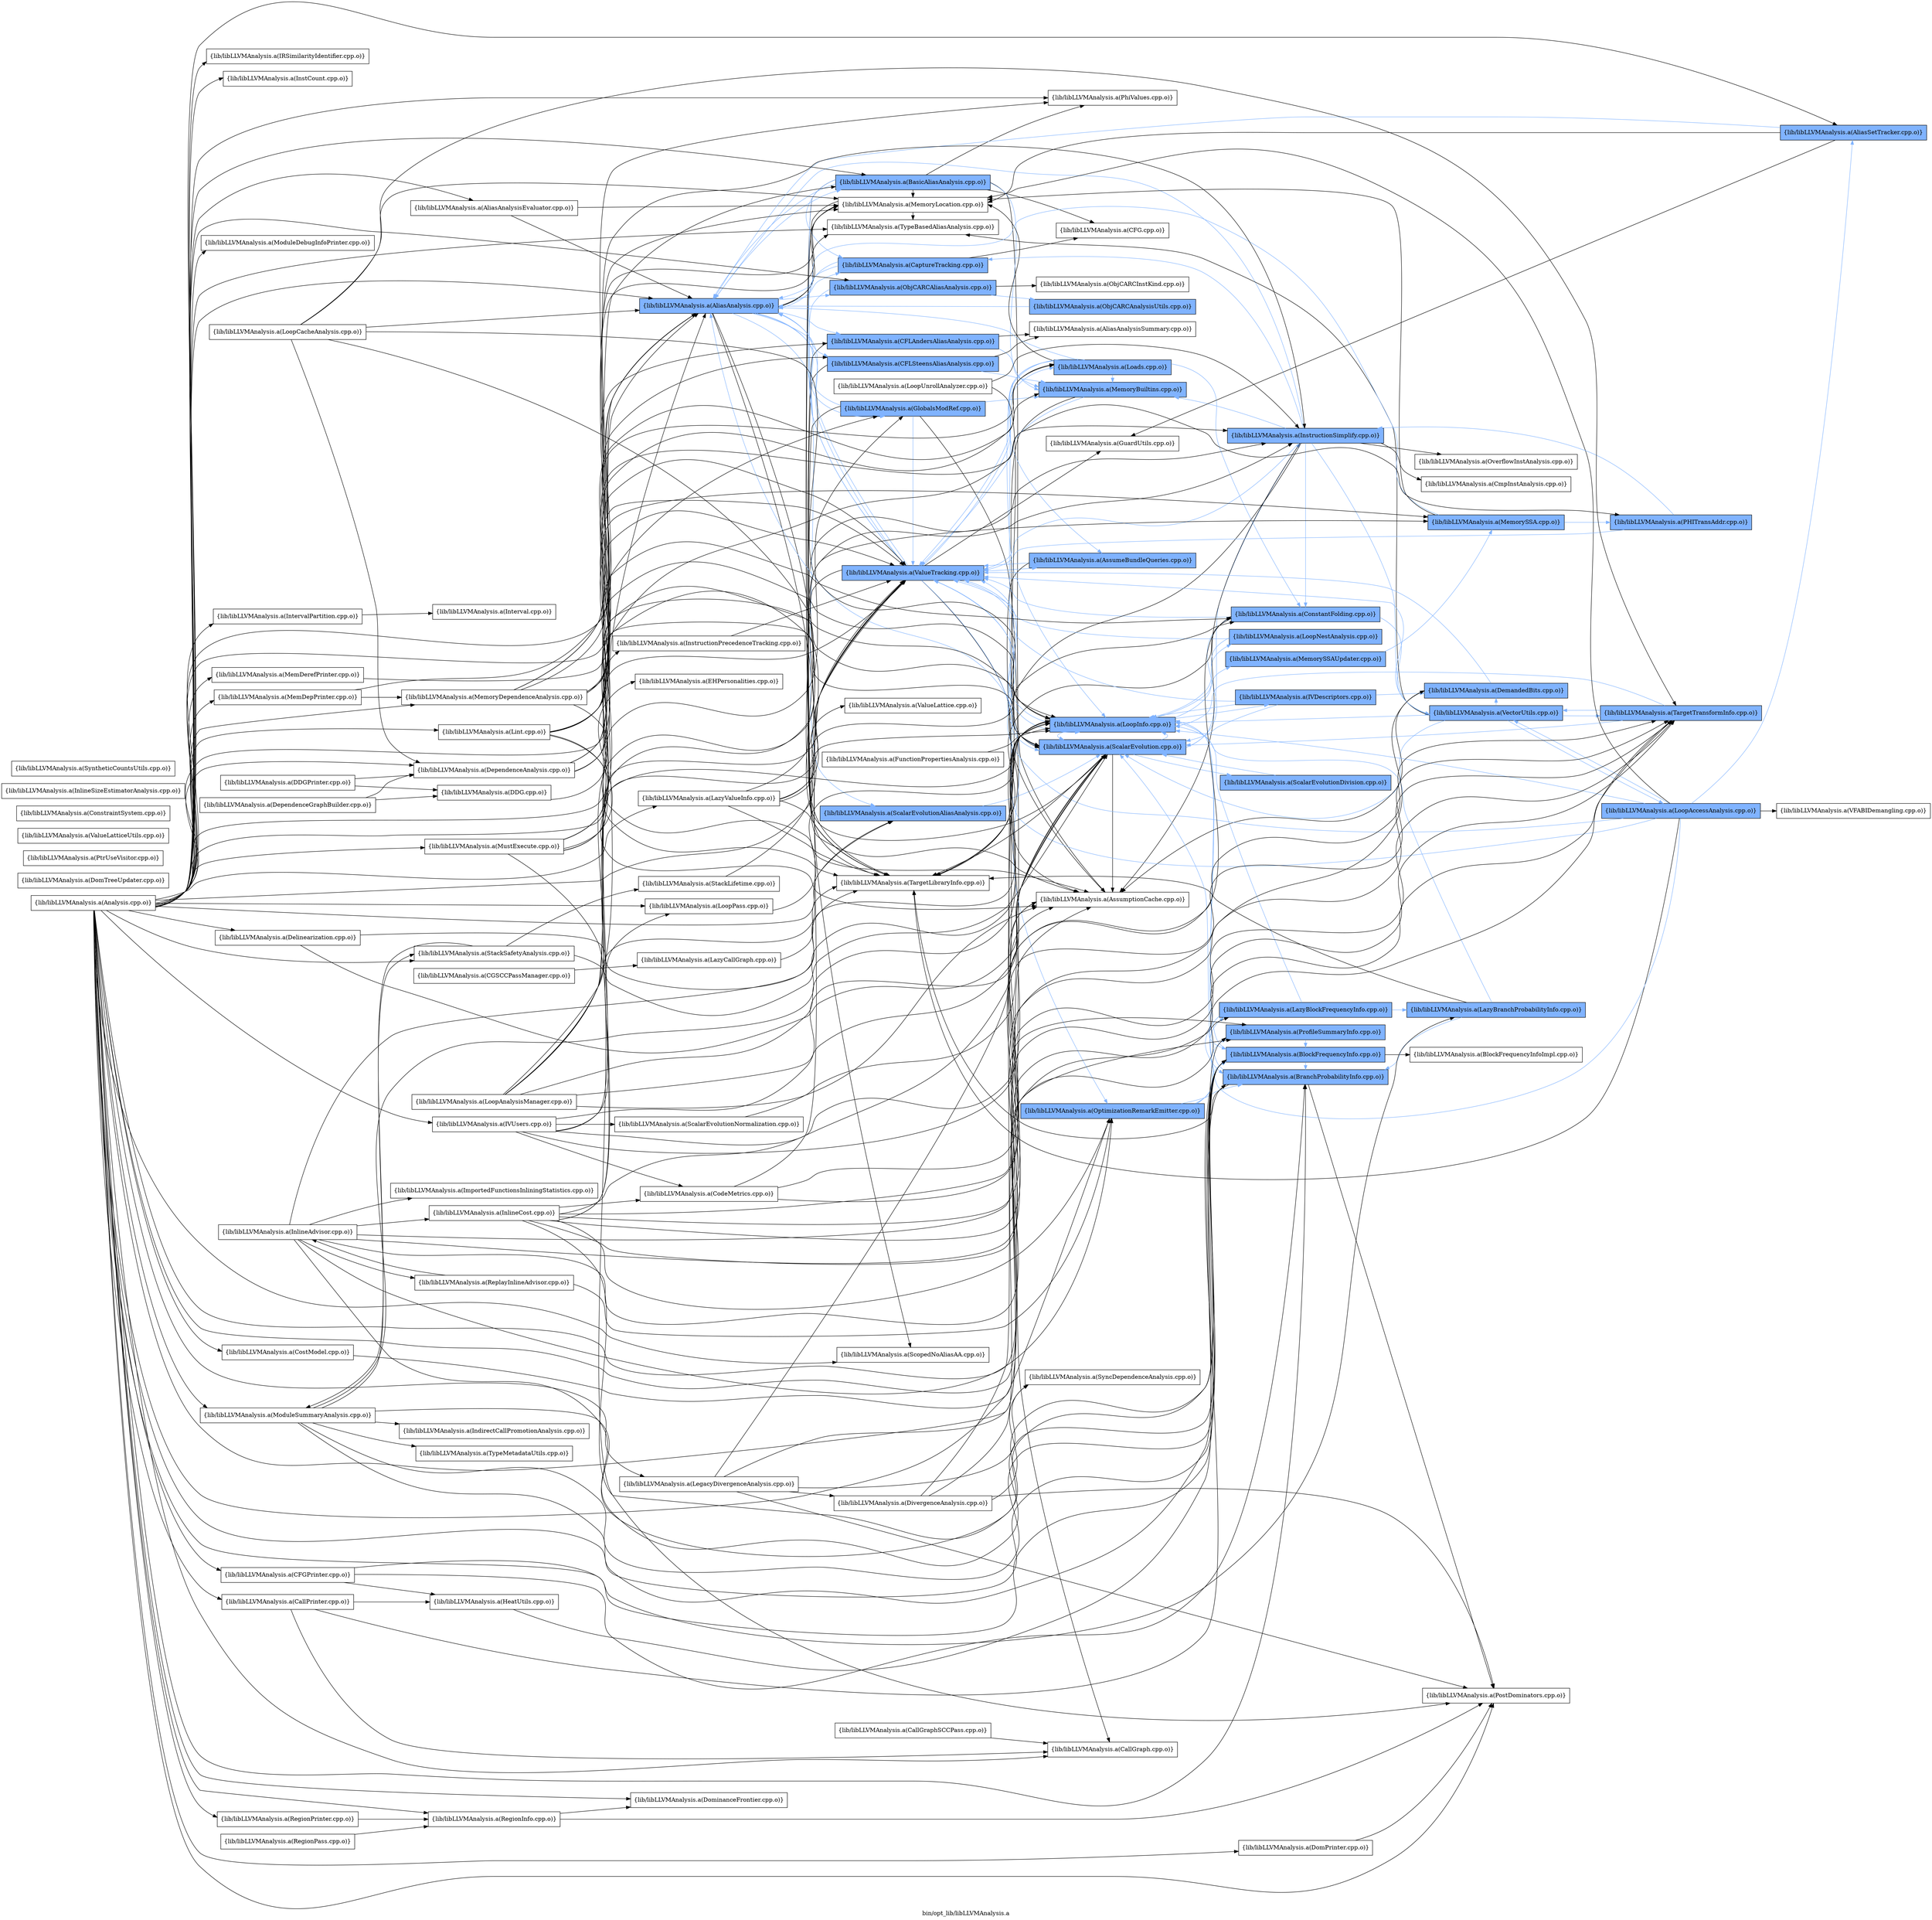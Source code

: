 digraph "bin/opt_lib/libLLVMAnalysis.a" {
	label="bin/opt_lib/libLLVMAnalysis.a";
	rankdir=LR;
	{ rank=same; Node0x556ea26e64f8;  }
	{ rank=same; Node0x556ea26e96a8; Node0x556ea26e2f38; Node0x556ea26e1728; Node0x556ea26e8c58; Node0x556ea26ca938; Node0x556ea26d88f8; Node0x556ea26e9f68; Node0x556ea26e0378; Node0x556ea26e30c8; Node0x556ea26dc818; Node0x556ea26d1b98; Node0x556ea26d2a98;  }
	{ rank=same; Node0x556ea26e8fc8; Node0x556ea26ce128; Node0x556ea26d8e48; Node0x556ea26eca88; Node0x556ea26e3208; Node0x556ea26e1e58; Node0x556ea26ee518; Node0x556ea26ed7f8; Node0x556ea26dfd88; Node0x556ea26cb1a8; Node0x556ea26dd3f8; Node0x556ea26de078; Node0x556ea26eae68; Node0x556ea26edfc8;  }
	{ rank=same; Node0x556ea26e9068; Node0x556ea26cf488; Node0x556ea26e0af8; Node0x556ea26ebf48; Node0x556ea26ebd18; Node0x556ea26d96b8; Node0x556ea26e8898; Node0x556ea26cda98; Node0x556ea26ce088; Node0x556ea26e5f08;  }
	{ rank=same; Node0x556ea26d3718; Node0x556ea26cfb68; Node0x556ea26ecf38; Node0x556ea26c7fa8; Node0x556ea26da338; Node0x556ea26cd318; Node0x556ea26e7128; Node0x556ea26cceb8;  }
	{ rank=same; Node0x556ea26dc0e8; Node0x556ea26d3948; Node0x556ea26ec2b8;  }
	{ rank=same; Node0x556ea26e64f8;  }
	{ rank=same; Node0x556ea26e96a8; Node0x556ea26e2f38; Node0x556ea26e1728; Node0x556ea26e8c58; Node0x556ea26ca938; Node0x556ea26d88f8; Node0x556ea26e9f68; Node0x556ea26e0378; Node0x556ea26e30c8; Node0x556ea26dc818; Node0x556ea26d1b98; Node0x556ea26d2a98;  }
	{ rank=same; Node0x556ea26e8fc8; Node0x556ea26ce128; Node0x556ea26d8e48; Node0x556ea26eca88; Node0x556ea26e3208; Node0x556ea26e1e58; Node0x556ea26ee518; Node0x556ea26ed7f8; Node0x556ea26dfd88; Node0x556ea26cb1a8; Node0x556ea26dd3f8; Node0x556ea26de078; Node0x556ea26eae68; Node0x556ea26edfc8;  }
	{ rank=same; Node0x556ea26e9068; Node0x556ea26cf488; Node0x556ea26e0af8; Node0x556ea26ebf48; Node0x556ea26ebd18; Node0x556ea26d96b8; Node0x556ea26e8898; Node0x556ea26cda98; Node0x556ea26ce088; Node0x556ea26e5f08;  }
	{ rank=same; Node0x556ea26d3718; Node0x556ea26cfb68; Node0x556ea26ecf38; Node0x556ea26c7fa8; Node0x556ea26da338; Node0x556ea26cd318; Node0x556ea26e7128; Node0x556ea26cceb8;  }
	{ rank=same; Node0x556ea26dc0e8; Node0x556ea26d3948; Node0x556ea26ec2b8;  }

	Node0x556ea26e64f8 [shape=record,shape=box,group=1,style=filled,fillcolor="0.600000 0.5 1",label="{lib/libLLVMAnalysis.a(AliasAnalysis.cpp.o)}"];
	Node0x556ea26e64f8 -> Node0x556ea26e96a8[color="0.600000 0.5 1"];
	Node0x556ea26e64f8 -> Node0x556ea26e2f38[color="0.600000 0.5 1"];
	Node0x556ea26e64f8 -> Node0x556ea26e1728[color="0.600000 0.5 1"];
	Node0x556ea26e64f8 -> Node0x556ea26e8c58[color="0.600000 0.5 1"];
	Node0x556ea26e64f8 -> Node0x556ea26ca938[color="0.600000 0.5 1"];
	Node0x556ea26e64f8 -> Node0x556ea26d88f8;
	Node0x556ea26e64f8 -> Node0x556ea26e9f68[color="0.600000 0.5 1"];
	Node0x556ea26e64f8 -> Node0x556ea26e0378[color="0.600000 0.5 1"];
	Node0x556ea26e64f8 -> Node0x556ea26e30c8;
	Node0x556ea26e64f8 -> Node0x556ea26dc818;
	Node0x556ea26e64f8 -> Node0x556ea26d1b98;
	Node0x556ea26e64f8 -> Node0x556ea26d2a98[color="0.600000 0.5 1"];
	Node0x556ea26e30c8 [shape=record,shape=box,group=0,label="{lib/libLLVMAnalysis.a(TargetLibraryInfo.cpp.o)}"];
	Node0x556ea26e02d8 [shape=record,shape=box,group=0,label="{lib/libLLVMAnalysis.a(CallGraphSCCPass.cpp.o)}"];
	Node0x556ea26e02d8 -> Node0x556ea26e1e58;
	Node0x556ea26e9c98 [shape=record,shape=box,group=0,label="{lib/libLLVMAnalysis.a(LoopPass.cpp.o)}"];
	Node0x556ea26e9c98 -> Node0x556ea26eae68;
	Node0x556ea26e5a58 [shape=record,shape=box,group=0,label="{lib/libLLVMAnalysis.a(RegionPass.cpp.o)}"];
	Node0x556ea26e5a58 -> Node0x556ea26e56e8;
	Node0x556ea26e1e58 [shape=record,shape=box,group=0,label="{lib/libLLVMAnalysis.a(CallGraph.cpp.o)}"];
	Node0x556ea26e8438 [shape=record,shape=box,group=0,label="{lib/libLLVMAnalysis.a(AliasAnalysisEvaluator.cpp.o)}"];
	Node0x556ea26e8438 -> Node0x556ea26e64f8;
	Node0x556ea26e8438 -> Node0x556ea26d88f8;
	Node0x556ea26e7c68 [shape=record,shape=box,group=1,style=filled,fillcolor="0.600000 0.5 1",label="{lib/libLLVMAnalysis.a(AliasSetTracker.cpp.o)}"];
	Node0x556ea26e7c68 -> Node0x556ea26e64f8[color="0.600000 0.5 1"];
	Node0x556ea26e7c68 -> Node0x556ea26cb1a8;
	Node0x556ea26e7c68 -> Node0x556ea26d88f8;
	Node0x556ea26e76c8 [shape=record,shape=box,group=0,label="{lib/libLLVMAnalysis.a(Analysis.cpp.o)}"];
	Node0x556ea26e76c8 -> Node0x556ea26e64f8;
	Node0x556ea26e76c8 -> Node0x556ea26e8438;
	Node0x556ea26e76c8 -> Node0x556ea26e7c68;
	Node0x556ea26e76c8 -> Node0x556ea26e96a8;
	Node0x556ea26e76c8 -> Node0x556ea26e8898;
	Node0x556ea26e76c8 -> Node0x556ea26cda98;
	Node0x556ea26e76c8 -> Node0x556ea26e22b8;
	Node0x556ea26e76c8 -> Node0x556ea26e2f38;
	Node0x556ea26e76c8 -> Node0x556ea26e1728;
	Node0x556ea26e76c8 -> Node0x556ea26e1e58;
	Node0x556ea26e76c8 -> Node0x556ea26e0558;
	Node0x556ea26e76c8 -> Node0x556ea26e8988;
	Node0x556ea26e76c8 -> Node0x556ea26edca8;
	Node0x556ea26e76c8 -> Node0x556ea26c7fa8;
	Node0x556ea26e76c8 -> Node0x556ea26c8688;
	Node0x556ea26e76c8 -> Node0x556ea26c8d68;
	Node0x556ea26e76c8 -> Node0x556ea26c7378;
	Node0x556ea26e76c8 -> Node0x556ea26ca938;
	Node0x556ea26e76c8 -> Node0x556ea26c98a8;
	Node0x556ea26e76c8 -> Node0x556ea26d5518;
	Node0x556ea26e76c8 -> Node0x556ea26cc3c8;
	Node0x556ea26e76c8 -> Node0x556ea26ccaa8;
	Node0x556ea26e76c8 -> Node0x556ea26cceb8;
	Node0x556ea26e76c8 -> Node0x556ea26ce088;
	Node0x556ea26e76c8 -> Node0x556ea26ce628;
	Node0x556ea26e76c8 -> Node0x556ea26de988;
	Node0x556ea26e76c8 -> Node0x556ea26df838;
	Node0x556ea26e76c8 -> Node0x556ea26eae68;
	Node0x556ea26e76c8 -> Node0x556ea26e9c98;
	Node0x556ea26e76c8 -> Node0x556ea26eae18;
	Node0x556ea26e76c8 -> Node0x556ea26dcd68;
	Node0x556ea26e76c8 -> Node0x556ea26d9578;
	Node0x556ea26e76c8 -> Node0x556ea26da338;
	Node0x556ea26e76c8 -> Node0x556ea26d9e88;
	Node0x556ea26e76c8 -> Node0x556ea26d6aa8;
	Node0x556ea26e76c8 -> Node0x556ea26d6328;
	Node0x556ea26e76c8 -> Node0x556ea26e9f68;
	Node0x556ea26e76c8 -> Node0x556ea26edfc8;
	Node0x556ea26e76c8 -> Node0x556ea26eca88;
	Node0x556ea26e76c8 -> Node0x556ea26e7128;
	Node0x556ea26e76c8 -> Node0x556ea26e56e8;
	Node0x556ea26e76c8 -> Node0x556ea26e1d68;
	Node0x556ea26e76c8 -> Node0x556ea26dfd88;
	Node0x556ea26e76c8 -> Node0x556ea26e0378;
	Node0x556ea26e76c8 -> Node0x556ea26e40b8;
	Node0x556ea26e76c8 -> Node0x556ea26dc0e8;
	Node0x556ea26e76c8 -> Node0x556ea26dc818;
	Node0x556ea26e76c8 -> Node0x556ea26d1b98;
	Node0x556ea26e96a8 [shape=record,shape=box,group=1,style=filled,fillcolor="0.600000 0.5 1",label="{lib/libLLVMAnalysis.a(BasicAliasAnalysis.cpp.o)}"];
	Node0x556ea26e96a8 -> Node0x556ea26e64f8[color="0.600000 0.5 1"];
	Node0x556ea26e96a8 -> Node0x556ea26e8fc8;
	Node0x556ea26e96a8 -> Node0x556ea26ce128;
	Node0x556ea26e96a8 -> Node0x556ea26e8c58[color="0.600000 0.5 1"];
	Node0x556ea26e96a8 -> Node0x556ea26d8e48[color="0.600000 0.5 1"];
	Node0x556ea26e96a8 -> Node0x556ea26d88f8;
	Node0x556ea26e96a8 -> Node0x556ea26eca88;
	Node0x556ea26e96a8 -> Node0x556ea26e30c8;
	Node0x556ea26e96a8 -> Node0x556ea26d2a98[color="0.600000 0.5 1"];
	Node0x556ea26e22b8 [shape=record,shape=box,group=0,label="{lib/libLLVMAnalysis.a(CFGPrinter.cpp.o)}"];
	Node0x556ea26e22b8 -> Node0x556ea26e8898;
	Node0x556ea26e22b8 -> Node0x556ea26cda98;
	Node0x556ea26e22b8 -> Node0x556ea26cb9c8;
	Node0x556ea26e2f38 [shape=record,shape=box,group=1,style=filled,fillcolor="0.600000 0.5 1",label="{lib/libLLVMAnalysis.a(CFLAndersAliasAnalysis.cpp.o)}"];
	Node0x556ea26e2f38 -> Node0x556ea26e3208;
	Node0x556ea26e2f38 -> Node0x556ea26d8e48[color="0.600000 0.5 1"];
	Node0x556ea26e2f38 -> Node0x556ea26e30c8;
	Node0x556ea26e1728 [shape=record,shape=box,group=1,style=filled,fillcolor="0.600000 0.5 1",label="{lib/libLLVMAnalysis.a(CFLSteensAliasAnalysis.cpp.o)}"];
	Node0x556ea26e1728 -> Node0x556ea26e3208;
	Node0x556ea26e1728 -> Node0x556ea26d8e48[color="0.600000 0.5 1"];
	Node0x556ea26e1728 -> Node0x556ea26e30c8;
	Node0x556ea26e0558 [shape=record,shape=box,group=0,label="{lib/libLLVMAnalysis.a(CallPrinter.cpp.o)}"];
	Node0x556ea26e0558 -> Node0x556ea26e8898;
	Node0x556ea26e0558 -> Node0x556ea26e1e58;
	Node0x556ea26e0558 -> Node0x556ea26cb9c8;
	Node0x556ea26e8988 [shape=record,shape=box,group=0,label="{lib/libLLVMAnalysis.a(CostModel.cpp.o)}"];
	Node0x556ea26e8988 -> Node0x556ea26dc0e8;
	Node0x556ea26c8688 [shape=record,shape=box,group=0,label="{lib/libLLVMAnalysis.a(DependenceAnalysis.cpp.o)}"];
	Node0x556ea26c8688 -> Node0x556ea26e64f8;
	Node0x556ea26c8688 -> Node0x556ea26eae68;
	Node0x556ea26c8688 -> Node0x556ea26d88f8;
	Node0x556ea26c8688 -> Node0x556ea26dfd88;
	Node0x556ea26c8688 -> Node0x556ea26d2a98;
	Node0x556ea26c8d68 [shape=record,shape=box,group=0,label="{lib/libLLVMAnalysis.a(DomPrinter.cpp.o)}"];
	Node0x556ea26c8d68 -> Node0x556ea26e7128;
	Node0x556ea26ca938 [shape=record,shape=box,group=1,style=filled,fillcolor="0.600000 0.5 1",label="{lib/libLLVMAnalysis.a(GlobalsModRef.cpp.o)}"];
	Node0x556ea26ca938 -> Node0x556ea26e64f8[color="0.600000 0.5 1"];
	Node0x556ea26ca938 -> Node0x556ea26e1e58;
	Node0x556ea26ca938 -> Node0x556ea26d8e48[color="0.600000 0.5 1"];
	Node0x556ea26ca938 -> Node0x556ea26e30c8;
	Node0x556ea26ca938 -> Node0x556ea26d2a98[color="0.600000 0.5 1"];
	Node0x556ea26cc3c8 [shape=record,shape=box,group=0,label="{lib/libLLVMAnalysis.a(InstCount.cpp.o)}"];
	Node0x556ea26ccaa8 [shape=record,shape=box,group=0,label="{lib/libLLVMAnalysis.a(IntervalPartition.cpp.o)}"];
	Node0x556ea26ccaa8 -> Node0x556ea26cc878;
	Node0x556ea26ce628 [shape=record,shape=box,group=0,label="{lib/libLLVMAnalysis.a(LazyValueInfo.cpp.o)}"];
	Node0x556ea26ce628 -> Node0x556ea26e8fc8;
	Node0x556ea26ce628 -> Node0x556ea26e9068;
	Node0x556ea26ce628 -> Node0x556ea26cf488;
	Node0x556ea26ce628 -> Node0x556ea26e30c8;
	Node0x556ea26ce628 -> Node0x556ea26d2818;
	Node0x556ea26ce628 -> Node0x556ea26d2a98;
	Node0x556ea26de988 [shape=record,shape=box,group=0,label="{lib/libLLVMAnalysis.a(LegacyDivergenceAnalysis.cpp.o)}"];
	Node0x556ea26de988 -> Node0x556ea26debb8;
	Node0x556ea26de988 -> Node0x556ea26eae68;
	Node0x556ea26de988 -> Node0x556ea26e7128;
	Node0x556ea26de988 -> Node0x556ea26e28a8;
	Node0x556ea26de988 -> Node0x556ea26dc0e8;
	Node0x556ea26df838 [shape=record,shape=box,group=0,label="{lib/libLLVMAnalysis.a(Lint.cpp.o)}"];
	Node0x556ea26df838 -> Node0x556ea26e64f8;
	Node0x556ea26df838 -> Node0x556ea26e8fc8;
	Node0x556ea26df838 -> Node0x556ea26e9068;
	Node0x556ea26df838 -> Node0x556ea26cf488;
	Node0x556ea26df838 -> Node0x556ea26dd3f8;
	Node0x556ea26df838 -> Node0x556ea26d88f8;
	Node0x556ea26df838 -> Node0x556ea26e30c8;
	Node0x556ea26df838 -> Node0x556ea26d2a98;
	Node0x556ea26eae18 [shape=record,shape=box,group=0,label="{lib/libLLVMAnalysis.a(MemDepPrinter.cpp.o)}"];
	Node0x556ea26eae18 -> Node0x556ea26e64f8;
	Node0x556ea26eae18 -> Node0x556ea26d9578;
	Node0x556ea26dcd68 [shape=record,shape=box,group=0,label="{lib/libLLVMAnalysis.a(MemDerefPrinter.cpp.o)}"];
	Node0x556ea26dcd68 -> Node0x556ea26dd3f8;
	Node0x556ea26d9e88 [shape=record,shape=box,group=0,label="{lib/libLLVMAnalysis.a(ModuleDebugInfoPrinter.cpp.o)}"];
	Node0x556ea26d6328 [shape=record,shape=box,group=0,label="{lib/libLLVMAnalysis.a(MustExecute.cpp.o)}"];
	Node0x556ea26d6328 -> Node0x556ea26c7af8;
	Node0x556ea26d6328 -> Node0x556ea26cf488;
	Node0x556ea26d6328 -> Node0x556ea26eae68;
	Node0x556ea26d6328 -> Node0x556ea26d7e58;
	Node0x556ea26d6328 -> Node0x556ea26e7128;
	Node0x556ea26d6328 -> Node0x556ea26d2a98;
	Node0x556ea26e9f68 [shape=record,shape=box,group=1,style=filled,fillcolor="0.600000 0.5 1",label="{lib/libLLVMAnalysis.a(ObjCARCAliasAnalysis.cpp.o)}"];
	Node0x556ea26e9f68 -> Node0x556ea26ee518[color="0.600000 0.5 1"];
	Node0x556ea26e9f68 -> Node0x556ea26ed7f8;
	Node0x556ea26e9f68 -> Node0x556ea26d2a98[color="0.600000 0.5 1"];
	Node0x556ea26e7128 [shape=record,shape=box,group=0,label="{lib/libLLVMAnalysis.a(PostDominators.cpp.o)}"];
	Node0x556ea26e56e8 [shape=record,shape=box,group=0,label="{lib/libLLVMAnalysis.a(RegionInfo.cpp.o)}"];
	Node0x556ea26e56e8 -> Node0x556ea26c7378;
	Node0x556ea26e56e8 -> Node0x556ea26e7128;
	Node0x556ea26e1d68 [shape=record,shape=box,group=0,label="{lib/libLLVMAnalysis.a(RegionPrinter.cpp.o)}"];
	Node0x556ea26e1d68 -> Node0x556ea26e56e8;
	Node0x556ea26dfd88 [shape=record,shape=box,group=1,style=filled,fillcolor="0.600000 0.5 1",label="{lib/libLLVMAnalysis.a(ScalarEvolution.cpp.o)}"];
	Node0x556ea26dfd88 -> Node0x556ea26e8fc8;
	Node0x556ea26dfd88 -> Node0x556ea26e9068[color="0.600000 0.5 1"];
	Node0x556ea26dfd88 -> Node0x556ea26cf488[color="0.600000 0.5 1"];
	Node0x556ea26dfd88 -> Node0x556ea26eae68[color="0.600000 0.5 1"];
	Node0x556ea26dfd88 -> Node0x556ea26e0af8[color="0.600000 0.5 1"];
	Node0x556ea26dfd88 -> Node0x556ea26e30c8;
	Node0x556ea26dfd88 -> Node0x556ea26d2a98[color="0.600000 0.5 1"];
	Node0x556ea26e0378 [shape=record,shape=box,group=1,style=filled,fillcolor="0.600000 0.5 1",label="{lib/libLLVMAnalysis.a(ScalarEvolutionAliasAnalysis.cpp.o)}"];
	Node0x556ea26e0378 -> Node0x556ea26dfd88[color="0.600000 0.5 1"];
	Node0x556ea26dc0e8 [shape=record,shape=box,group=1,style=filled,fillcolor="0.600000 0.5 1",label="{lib/libLLVMAnalysis.a(TargetTransformInfo.cpp.o)}"];
	Node0x556ea26dc0e8 -> Node0x556ea26eae68[color="0.600000 0.5 1"];
	Node0x556ea26dc0e8 -> Node0x556ea26dfd88[color="0.600000 0.5 1"];
	Node0x556ea26dc0e8 -> Node0x556ea26d3718[color="0.600000 0.5 1"];
	Node0x556ea26dc818 [shape=record,shape=box,group=0,label="{lib/libLLVMAnalysis.a(TypeBasedAliasAnalysis.cpp.o)}"];
	Node0x556ea26d1b98 [shape=record,shape=box,group=0,label="{lib/libLLVMAnalysis.a(ScopedNoAliasAA.cpp.o)}"];
	Node0x556ea26c7af8 [shape=record,shape=box,group=0,label="{lib/libLLVMAnalysis.a(EHPersonalities.cpp.o)}"];
	Node0x556ea26d3718 [shape=record,shape=box,group=1,style=filled,fillcolor="0.600000 0.5 1",label="{lib/libLLVMAnalysis.a(VectorUtils.cpp.o)}"];
	Node0x556ea26d3718 -> Node0x556ea26c7fa8[color="0.600000 0.5 1"];
	Node0x556ea26d3718 -> Node0x556ea26eae68[color="0.600000 0.5 1"];
	Node0x556ea26d3718 -> Node0x556ea26dfd88[color="0.600000 0.5 1"];
	Node0x556ea26d3718 -> Node0x556ea26dc0e8[color="0.600000 0.5 1"];
	Node0x556ea26d3718 -> Node0x556ea26dc818;
	Node0x556ea26d3718 -> Node0x556ea26d2a98[color="0.600000 0.5 1"];
	Node0x556ea26d3718 -> Node0x556ea26d3948[color="0.600000 0.5 1"];
	Node0x556ea26d2a98 [shape=record,shape=box,group=1,style=filled,fillcolor="0.600000 0.5 1",label="{lib/libLLVMAnalysis.a(ValueTracking.cpp.o)}"];
	Node0x556ea26d2a98 -> Node0x556ea26e64f8[color="0.600000 0.5 1"];
	Node0x556ea26d2a98 -> Node0x556ea26e8fc8;
	Node0x556ea26d2a98 -> Node0x556ea26cb1a8;
	Node0x556ea26d2a98 -> Node0x556ea26dd3f8[color="0.600000 0.5 1"];
	Node0x556ea26d2a98 -> Node0x556ea26de078[color="0.600000 0.5 1"];
	Node0x556ea26d2a98 -> Node0x556ea26eae68[color="0.600000 0.5 1"];
	Node0x556ea26d2a98 -> Node0x556ea26edfc8[color="0.600000 0.5 1"];
	Node0x556ea26d2a98 -> Node0x556ea26e30c8;
	Node0x556ea26e5f08 [shape=record,shape=box,group=1,style=filled,fillcolor="0.600000 0.5 1",label="{lib/libLLVMAnalysis.a(ProfileSummaryInfo.cpp.o)}"];
	Node0x556ea26e5f08 -> Node0x556ea26e8898[color="0.600000 0.5 1"];
	Node0x556ea26c6d88 [shape=record,shape=box,group=0,label="{lib/libLLVMAnalysis.a(DomTreeUpdater.cpp.o)}"];
	Node0x556ea26eae68 [shape=record,shape=box,group=1,style=filled,fillcolor="0.600000 0.5 1",label="{lib/libLLVMAnalysis.a(LoopInfo.cpp.o)}"];
	Node0x556ea26eae68 -> Node0x556ea26ebf48[color="0.600000 0.5 1"];
	Node0x556ea26eae68 -> Node0x556ea26ebd18[color="0.600000 0.5 1"];
	Node0x556ea26eae68 -> Node0x556ea26d96b8[color="0.600000 0.5 1"];
	Node0x556ea26eae68 -> Node0x556ea26dfd88[color="0.600000 0.5 1"];
	Node0x556ea26eae68 -> Node0x556ea26d2a98[color="0.600000 0.5 1"];
	Node0x556ea26e9068 [shape=record,shape=box,group=1,style=filled,fillcolor="0.600000 0.5 1",label="{lib/libLLVMAnalysis.a(ConstantFolding.cpp.o)}"];
	Node0x556ea26e9068 -> Node0x556ea26e30c8;
	Node0x556ea26e9068 -> Node0x556ea26d2a98[color="0.600000 0.5 1"];
	Node0x556ea26e9068 -> Node0x556ea26d3718[color="0.600000 0.5 1"];
	Node0x556ea26e8c58 [shape=record,shape=box,group=1,style=filled,fillcolor="0.600000 0.5 1",label="{lib/libLLVMAnalysis.a(CaptureTracking.cpp.o)}"];
	Node0x556ea26e8c58 -> Node0x556ea26e64f8[color="0.600000 0.5 1"];
	Node0x556ea26e8c58 -> Node0x556ea26ce128;
	Node0x556ea26e8c58 -> Node0x556ea26d2a98[color="0.600000 0.5 1"];
	Node0x556ea26d88f8 [shape=record,shape=box,group=0,label="{lib/libLLVMAnalysis.a(MemoryLocation.cpp.o)}"];
	Node0x556ea26d88f8 -> Node0x556ea26e30c8;
	Node0x556ea26d88f8 -> Node0x556ea26dc818;
	Node0x556ea26cb1a8 [shape=record,shape=box,group=0,label="{lib/libLLVMAnalysis.a(GuardUtils.cpp.o)}"];
	Node0x556ea26e8898 [shape=record,shape=box,group=1,style=filled,fillcolor="0.600000 0.5 1",label="{lib/libLLVMAnalysis.a(BlockFrequencyInfo.cpp.o)}"];
	Node0x556ea26e8898 -> Node0x556ea26cd318;
	Node0x556ea26e8898 -> Node0x556ea26cda98[color="0.600000 0.5 1"];
	Node0x556ea26e8898 -> Node0x556ea26eae68[color="0.600000 0.5 1"];
	Node0x556ea26cda98 [shape=record,shape=box,group=1,style=filled,fillcolor="0.600000 0.5 1",label="{lib/libLLVMAnalysis.a(BranchProbabilityInfo.cpp.o)}"];
	Node0x556ea26cda98 -> Node0x556ea26eae68[color="0.600000 0.5 1"];
	Node0x556ea26cda98 -> Node0x556ea26e7128;
	Node0x556ea26cda98 -> Node0x556ea26e30c8;
	Node0x556ea26edca8 [shape=record,shape=box,group=0,label="{lib/libLLVMAnalysis.a(Delinearization.cpp.o)}"];
	Node0x556ea26edca8 -> Node0x556ea26eae68;
	Node0x556ea26edca8 -> Node0x556ea26dfd88;
	Node0x556ea26c7fa8 [shape=record,shape=box,group=1,style=filled,fillcolor="0.600000 0.5 1",label="{lib/libLLVMAnalysis.a(DemandedBits.cpp.o)}"];
	Node0x556ea26c7fa8 -> Node0x556ea26e8fc8;
	Node0x556ea26c7fa8 -> Node0x556ea26d2a98[color="0.600000 0.5 1"];
	Node0x556ea26c7378 [shape=record,shape=box,group=0,label="{lib/libLLVMAnalysis.a(DominanceFrontier.cpp.o)}"];
	Node0x556ea26c98a8 [shape=record,shape=box,group=0,label="{lib/libLLVMAnalysis.a(IRSimilarityIdentifier.cpp.o)}"];
	Node0x556ea26d5518 [shape=record,shape=box,group=0,label="{lib/libLLVMAnalysis.a(IVUsers.cpp.o)}"];
	Node0x556ea26d5518 -> Node0x556ea26e8fc8;
	Node0x556ea26d5518 -> Node0x556ea26d57e8;
	Node0x556ea26d5518 -> Node0x556ea26eae68;
	Node0x556ea26d5518 -> Node0x556ea26e9c98;
	Node0x556ea26d5518 -> Node0x556ea26dfd88;
	Node0x556ea26d5518 -> Node0x556ea26e3938;
	Node0x556ea26d5518 -> Node0x556ea26d2a98;
	Node0x556ea26cceb8 [shape=record,shape=box,group=1,style=filled,fillcolor="0.600000 0.5 1",label="{lib/libLLVMAnalysis.a(LazyBranchProbabilityInfo.cpp.o)}"];
	Node0x556ea26cceb8 -> Node0x556ea26cda98[color="0.600000 0.5 1"];
	Node0x556ea26cceb8 -> Node0x556ea26eae68[color="0.600000 0.5 1"];
	Node0x556ea26cceb8 -> Node0x556ea26e30c8;
	Node0x556ea26ce088 [shape=record,shape=box,group=1,style=filled,fillcolor="0.600000 0.5 1",label="{lib/libLLVMAnalysis.a(LazyBlockFrequencyInfo.cpp.o)}"];
	Node0x556ea26ce088 -> Node0x556ea26e8898[color="0.600000 0.5 1"];
	Node0x556ea26ce088 -> Node0x556ea26cda98[color="0.600000 0.5 1"];
	Node0x556ea26ce088 -> Node0x556ea26cceb8[color="0.600000 0.5 1"];
	Node0x556ea26ce088 -> Node0x556ea26eae68[color="0.600000 0.5 1"];
	Node0x556ea26d9578 [shape=record,shape=box,group=0,label="{lib/libLLVMAnalysis.a(MemoryDependenceAnalysis.cpp.o)}"];
	Node0x556ea26d9578 -> Node0x556ea26e64f8;
	Node0x556ea26d9578 -> Node0x556ea26e8fc8;
	Node0x556ea26d9578 -> Node0x556ea26d8e48;
	Node0x556ea26d9578 -> Node0x556ea26d88f8;
	Node0x556ea26d9578 -> Node0x556ea26ec2b8;
	Node0x556ea26d9578 -> Node0x556ea26eca88;
	Node0x556ea26d9578 -> Node0x556ea26e30c8;
	Node0x556ea26d9578 -> Node0x556ea26d2a98;
	Node0x556ea26da338 [shape=record,shape=box,group=1,style=filled,fillcolor="0.600000 0.5 1",label="{lib/libLLVMAnalysis.a(MemorySSA.cpp.o)}"];
	Node0x556ea26da338 -> Node0x556ea26e64f8[color="0.600000 0.5 1"];
	Node0x556ea26da338 -> Node0x556ea26d88f8;
	Node0x556ea26da338 -> Node0x556ea26ec2b8[color="0.600000 0.5 1"];
	Node0x556ea26d6aa8 [shape=record,shape=box,group=0,label="{lib/libLLVMAnalysis.a(ModuleSummaryAnalysis.cpp.o)}"];
	Node0x556ea26d6aa8 -> Node0x556ea26e8898;
	Node0x556ea26d6aa8 -> Node0x556ea26cda98;
	Node0x556ea26d6aa8 -> Node0x556ea26eae68;
	Node0x556ea26d6aa8 -> Node0x556ea26d5b08;
	Node0x556ea26d6aa8 -> Node0x556ea26e5f08;
	Node0x556ea26d6aa8 -> Node0x556ea26e40b8;
	Node0x556ea26d6aa8 -> Node0x556ea26d18c8;
	Node0x556ea26edfc8 [shape=record,shape=box,group=1,style=filled,fillcolor="0.600000 0.5 1",label="{lib/libLLVMAnalysis.a(OptimizationRemarkEmitter.cpp.o)}"];
	Node0x556ea26edfc8 -> Node0x556ea26e8898[color="0.600000 0.5 1"];
	Node0x556ea26edfc8 -> Node0x556ea26cda98[color="0.600000 0.5 1"];
	Node0x556ea26edfc8 -> Node0x556ea26ce088[color="0.600000 0.5 1"];
	Node0x556ea26edfc8 -> Node0x556ea26e5f08[color="0.600000 0.5 1"];
	Node0x556ea26eca88 [shape=record,shape=box,group=0,label="{lib/libLLVMAnalysis.a(PhiValues.cpp.o)}"];
	Node0x556ea26e40b8 [shape=record,shape=box,group=0,label="{lib/libLLVMAnalysis.a(StackSafetyAnalysis.cpp.o)}"];
	Node0x556ea26e40b8 -> Node0x556ea26d6aa8;
	Node0x556ea26e40b8 -> Node0x556ea26dfd88;
	Node0x556ea26e40b8 -> Node0x556ea26e4ce8;
	Node0x556ea26e8fc8 [shape=record,shape=box,group=0,label="{lib/libLLVMAnalysis.a(AssumptionCache.cpp.o)}"];
	Node0x556ea26ce128 [shape=record,shape=box,group=0,label="{lib/libLLVMAnalysis.a(CFG.cpp.o)}"];
	Node0x556ea26d8e48 [shape=record,shape=box,group=1,style=filled,fillcolor="0.600000 0.5 1",label="{lib/libLLVMAnalysis.a(MemoryBuiltins.cpp.o)}"];
	Node0x556ea26d8e48 -> Node0x556ea26e30c8;
	Node0x556ea26d8e48 -> Node0x556ea26d2a98[color="0.600000 0.5 1"];
	Node0x556ea26cd318 [shape=record,shape=box,group=0,label="{lib/libLLVMAnalysis.a(BlockFrequencyInfoImpl.cpp.o)}"];
	Node0x556ea26cb9c8 [shape=record,shape=box,group=0,label="{lib/libLLVMAnalysis.a(HeatUtils.cpp.o)}"];
	Node0x556ea26cb9c8 -> Node0x556ea26e8898;
	Node0x556ea26e3208 [shape=record,shape=box,group=0,label="{lib/libLLVMAnalysis.a(AliasAnalysisSummary.cpp.o)}"];
	Node0x556ea26e1b88 [shape=record,shape=box,group=0,label="{lib/libLLVMAnalysis.a(CGSCCPassManager.cpp.o)}"];
	Node0x556ea26e1b88 -> Node0x556ea26ce8f8;
	Node0x556ea26ce8f8 [shape=record,shape=box,group=0,label="{lib/libLLVMAnalysis.a(LazyCallGraph.cpp.o)}"];
	Node0x556ea26ce8f8 -> Node0x556ea26e30c8;
	Node0x556ea26d57e8 [shape=record,shape=box,group=0,label="{lib/libLLVMAnalysis.a(CodeMetrics.cpp.o)}"];
	Node0x556ea26d57e8 -> Node0x556ea26e8fc8;
	Node0x556ea26d57e8 -> Node0x556ea26dc0e8;
	Node0x556ea26d57e8 -> Node0x556ea26d2a98;
	Node0x556ea26e3938 [shape=record,shape=box,group=0,label="{lib/libLLVMAnalysis.a(ScalarEvolutionNormalization.cpp.o)}"];
	Node0x556ea26e3938 -> Node0x556ea26dfd88;
	Node0x556ea26cc878 [shape=record,shape=box,group=0,label="{lib/libLLVMAnalysis.a(Interval.cpp.o)}"];
	Node0x556ea26cf488 [shape=record,shape=box,group=1,style=filled,fillcolor="0.600000 0.5 1",label="{lib/libLLVMAnalysis.a(InstructionSimplify.cpp.o)}"];
	Node0x556ea26cf488 -> Node0x556ea26e64f8[color="0.600000 0.5 1"];
	Node0x556ea26cf488 -> Node0x556ea26e8fc8;
	Node0x556ea26cf488 -> Node0x556ea26e8c58[color="0.600000 0.5 1"];
	Node0x556ea26cf488 -> Node0x556ea26e9068[color="0.600000 0.5 1"];
	Node0x556ea26cf488 -> Node0x556ea26cfb68;
	Node0x556ea26cf488 -> Node0x556ea26d8e48[color="0.600000 0.5 1"];
	Node0x556ea26cf488 -> Node0x556ea26ecf38;
	Node0x556ea26cf488 -> Node0x556ea26e30c8;
	Node0x556ea26cf488 -> Node0x556ea26d2a98[color="0.600000 0.5 1"];
	Node0x556ea26cf488 -> Node0x556ea26d3718[color="0.600000 0.5 1"];
	Node0x556ea26d2818 [shape=record,shape=box,group=0,label="{lib/libLLVMAnalysis.a(ValueLattice.cpp.o)}"];
	Node0x556ea26cfb68 [shape=record,shape=box,group=0,label="{lib/libLLVMAnalysis.a(CmpInstAnalysis.cpp.o)}"];
	Node0x556ea26ecf38 [shape=record,shape=box,group=0,label="{lib/libLLVMAnalysis.a(OverflowInstAnalysis.cpp.o)}"];
	Node0x556ea26debb8 [shape=record,shape=box,group=0,label="{lib/libLLVMAnalysis.a(DivergenceAnalysis.cpp.o)}"];
	Node0x556ea26debb8 -> Node0x556ea26eae68;
	Node0x556ea26debb8 -> Node0x556ea26e7128;
	Node0x556ea26debb8 -> Node0x556ea26e28a8;
	Node0x556ea26debb8 -> Node0x556ea26dc0e8;
	Node0x556ea26e28a8 [shape=record,shape=box,group=0,label="{lib/libLLVMAnalysis.a(SyncDependenceAnalysis.cpp.o)}"];
	Node0x556ea26dd3f8 [shape=record,shape=box,group=1,style=filled,fillcolor="0.600000 0.5 1",label="{lib/libLLVMAnalysis.a(Loads.cpp.o)}"];
	Node0x556ea26dd3f8 -> Node0x556ea26e64f8[color="0.600000 0.5 1"];
	Node0x556ea26dd3f8 -> Node0x556ea26e9068[color="0.600000 0.5 1"];
	Node0x556ea26dd3f8 -> Node0x556ea26de078[color="0.600000 0.5 1"];
	Node0x556ea26dd3f8 -> Node0x556ea26eae68[color="0.600000 0.5 1"];
	Node0x556ea26dd3f8 -> Node0x556ea26d8e48[color="0.600000 0.5 1"];
	Node0x556ea26dd3f8 -> Node0x556ea26d88f8;
	Node0x556ea26dd3f8 -> Node0x556ea26dfd88[color="0.600000 0.5 1"];
	Node0x556ea26dd3f8 -> Node0x556ea26d2a98[color="0.600000 0.5 1"];
	Node0x556ea26de078 [shape=record,shape=box,group=1,style=filled,fillcolor="0.600000 0.5 1",label="{lib/libLLVMAnalysis.a(AssumeBundleQueries.cpp.o)}"];
	Node0x556ea26de078 -> Node0x556ea26e8fc8;
	Node0x556ea26de078 -> Node0x556ea26d2a98[color="0.600000 0.5 1"];
	Node0x556ea26de348 [shape=record,shape=box,group=0,label="{lib/libLLVMAnalysis.a(LoopAnalysisManager.cpp.o)}"];
	Node0x556ea26de348 -> Node0x556ea26e64f8;
	Node0x556ea26de348 -> Node0x556ea26e96a8;
	Node0x556ea26de348 -> Node0x556ea26e8fc8;
	Node0x556ea26de348 -> Node0x556ea26ca938;
	Node0x556ea26de348 -> Node0x556ea26eae68;
	Node0x556ea26de348 -> Node0x556ea26da338;
	Node0x556ea26de348 -> Node0x556ea26dfd88;
	Node0x556ea26de348 -> Node0x556ea26e0378;
	Node0x556ea26ebf48 [shape=record,shape=box,group=1,style=filled,fillcolor="0.600000 0.5 1",label="{lib/libLLVMAnalysis.a(IVDescriptors.cpp.o)}"];
	Node0x556ea26ebf48 -> Node0x556ea26c7fa8[color="0.600000 0.5 1"];
	Node0x556ea26ebf48 -> Node0x556ea26eae68[color="0.600000 0.5 1"];
	Node0x556ea26ebf48 -> Node0x556ea26dfd88[color="0.600000 0.5 1"];
	Node0x556ea26ebf48 -> Node0x556ea26d2a98[color="0.600000 0.5 1"];
	Node0x556ea26ebd18 [shape=record,shape=box,group=1,style=filled,fillcolor="0.600000 0.5 1",label="{lib/libLLVMAnalysis.a(LoopNestAnalysis.cpp.o)}"];
	Node0x556ea26ebd18 -> Node0x556ea26eae68[color="0.600000 0.5 1"];
	Node0x556ea26ebd18 -> Node0x556ea26d2a98[color="0.600000 0.5 1"];
	Node0x556ea26d96b8 [shape=record,shape=box,group=1,style=filled,fillcolor="0.600000 0.5 1",label="{lib/libLLVMAnalysis.a(MemorySSAUpdater.cpp.o)}"];
	Node0x556ea26d96b8 -> Node0x556ea26da338[color="0.600000 0.5 1"];
	Node0x556ea26ec2b8 [shape=record,shape=box,group=1,style=filled,fillcolor="0.600000 0.5 1",label="{lib/libLLVMAnalysis.a(PHITransAddr.cpp.o)}"];
	Node0x556ea26ec2b8 -> Node0x556ea26cf488[color="0.600000 0.5 1"];
	Node0x556ea26ec2b8 -> Node0x556ea26d2a98[color="0.600000 0.5 1"];
	Node0x556ea26d5b08 [shape=record,shape=box,group=0,label="{lib/libLLVMAnalysis.a(IndirectCallPromotionAnalysis.cpp.o)}"];
	Node0x556ea26d18c8 [shape=record,shape=box,group=0,label="{lib/libLLVMAnalysis.a(TypeMetadataUtils.cpp.o)}"];
	Node0x556ea26d7e58 [shape=record,shape=box,group=0,label="{lib/libLLVMAnalysis.a(InstructionPrecedenceTracking.cpp.o)}"];
	Node0x556ea26d7e58 -> Node0x556ea26d2a98;
	Node0x556ea26ee518 [shape=record,shape=box,group=1,style=filled,fillcolor="0.600000 0.5 1",label="{lib/libLLVMAnalysis.a(ObjCARCAnalysisUtils.cpp.o)}"];
	Node0x556ea26ee518 -> Node0x556ea26e64f8[color="0.600000 0.5 1"];
	Node0x556ea26ed7f8 [shape=record,shape=box,group=0,label="{lib/libLLVMAnalysis.a(ObjCARCInstKind.cpp.o)}"];
	Node0x556ea26e0af8 [shape=record,shape=box,group=1,style=filled,fillcolor="0.600000 0.5 1",label="{lib/libLLVMAnalysis.a(ScalarEvolutionDivision.cpp.o)}"];
	Node0x556ea26e0af8 -> Node0x556ea26dfd88[color="0.600000 0.5 1"];
	Node0x556ea26e4ce8 [shape=record,shape=box,group=0,label="{lib/libLLVMAnalysis.a(StackLifetime.cpp.o)}"];
	Node0x556ea26e4ce8 -> Node0x556ea26d2a98;
	Node0x556ea26d3948 [shape=record,shape=box,group=1,style=filled,fillcolor="0.600000 0.5 1",label="{lib/libLLVMAnalysis.a(LoopAccessAnalysis.cpp.o)}"];
	Node0x556ea26d3948 -> Node0x556ea26e64f8[color="0.600000 0.5 1"];
	Node0x556ea26d3948 -> Node0x556ea26e7c68[color="0.600000 0.5 1"];
	Node0x556ea26d3948 -> Node0x556ea26eae68[color="0.600000 0.5 1"];
	Node0x556ea26d3948 -> Node0x556ea26d88f8;
	Node0x556ea26d3948 -> Node0x556ea26dfd88[color="0.600000 0.5 1"];
	Node0x556ea26d3948 -> Node0x556ea26e30c8;
	Node0x556ea26d3948 -> Node0x556ea26d2a98[color="0.600000 0.5 1"];
	Node0x556ea26d3948 -> Node0x556ea26d3718[color="0.600000 0.5 1"];
	Node0x556ea26d3948 -> Node0x556ea26d4528;
	Node0x556ea26d4528 [shape=record,shape=box,group=0,label="{lib/libLLVMAnalysis.a(VFABIDemangling.cpp.o)}"];
	Node0x556ea26c76e8 [shape=record,shape=box,group=0,label="{lib/libLLVMAnalysis.a(InlineCost.cpp.o)}"];
	Node0x556ea26c76e8 -> Node0x556ea26e8fc8;
	Node0x556ea26c76e8 -> Node0x556ea26e8898;
	Node0x556ea26c76e8 -> Node0x556ea26e9068;
	Node0x556ea26c76e8 -> Node0x556ea26d57e8;
	Node0x556ea26c76e8 -> Node0x556ea26cf488;
	Node0x556ea26c76e8 -> Node0x556ea26eae68;
	Node0x556ea26c76e8 -> Node0x556ea26edfc8;
	Node0x556ea26c76e8 -> Node0x556ea26e5f08;
	Node0x556ea26c76e8 -> Node0x556ea26dc0e8;
	Node0x556ea26c76e8 -> Node0x556ea26d2a98;
	Node0x556ea26c7238 [shape=record,shape=box,group=0,label="{lib/libLLVMAnalysis.a(PtrUseVisitor.cpp.o)}"];
	Node0x556ea26cf7a8 [shape=record,shape=box,group=0,label="{lib/libLLVMAnalysis.a(InlineAdvisor.cpp.o)}"];
	Node0x556ea26cf7a8 -> Node0x556ea26e8fc8;
	Node0x556ea26cf7a8 -> Node0x556ea26e8898;
	Node0x556ea26cf7a8 -> Node0x556ea26edfc8;
	Node0x556ea26cf7a8 -> Node0x556ea26e5f08;
	Node0x556ea26cf7a8 -> Node0x556ea26e30c8;
	Node0x556ea26cf7a8 -> Node0x556ea26dc0e8;
	Node0x556ea26cf7a8 -> Node0x556ea26c76e8;
	Node0x556ea26cf7a8 -> Node0x556ea26d0388;
	Node0x556ea26cf7a8 -> Node0x556ea26d0658;
	Node0x556ea26d0388 [shape=record,shape=box,group=0,label="{lib/libLLVMAnalysis.a(ImportedFunctionsInliningStatistics.cpp.o)}"];
	Node0x556ea26d0658 [shape=record,shape=box,group=0,label="{lib/libLLVMAnalysis.a(ReplayInlineAdvisor.cpp.o)}"];
	Node0x556ea26d0658 -> Node0x556ea26edfc8;
	Node0x556ea26d0658 -> Node0x556ea26cf7a8;
	Node0x556ea26cab18 [shape=record,shape=box,group=0,label="{lib/libLLVMAnalysis.a(ValueLatticeUtils.cpp.o)}"];
	Node0x556ea26e0878 [shape=record,shape=box,group=0,label="{lib/libLLVMAnalysis.a(ConstraintSystem.cpp.o)}"];
	Node0x556ea26d1918 [shape=record,shape=box,group=0,label="{lib/libLLVMAnalysis.a(LoopUnrollAnalyzer.cpp.o)}"];
	Node0x556ea26d1918 -> Node0x556ea26cf488;
	Node0x556ea26d1918 -> Node0x556ea26dfd88;
	Node0x556ea26e74e8 [shape=record,shape=box,group=0,label="{lib/libLLVMAnalysis.a(InlineSizeEstimatorAnalysis.cpp.o)}"];
	Node0x556ea26e63b8 [shape=record,shape=box,group=0,label="{lib/libLLVMAnalysis.a(FunctionPropertiesAnalysis.cpp.o)}"];
	Node0x556ea26e63b8 -> Node0x556ea26eae68;
	Node0x556ea26e58c8 [shape=record,shape=box,group=0,label="{lib/libLLVMAnalysis.a(DDG.cpp.o)}"];
	Node0x556ea26e58c8 -> Node0x556ea26eae68;
	Node0x556ea26ede88 [shape=record,shape=box,group=0,label="{lib/libLLVMAnalysis.a(LoopCacheAnalysis.cpp.o)}"];
	Node0x556ea26ede88 -> Node0x556ea26e64f8;
	Node0x556ea26ede88 -> Node0x556ea26c8688;
	Node0x556ea26ede88 -> Node0x556ea26eae68;
	Node0x556ea26ede88 -> Node0x556ea26d88f8;
	Node0x556ea26ede88 -> Node0x556ea26dfd88;
	Node0x556ea26ede88 -> Node0x556ea26dc0e8;
	Node0x556ea26ebe08 [shape=record,shape=box,group=0,label="{lib/libLLVMAnalysis.a(DDGPrinter.cpp.o)}"];
	Node0x556ea26ebe08 -> Node0x556ea26c8688;
	Node0x556ea26ebe08 -> Node0x556ea26e58c8;
	Node0x556ea26e4bf8 [shape=record,shape=box,group=0,label="{lib/libLLVMAnalysis.a(DependenceGraphBuilder.cpp.o)}"];
	Node0x556ea26e4bf8 -> Node0x556ea26c8688;
	Node0x556ea26e4bf8 -> Node0x556ea26e58c8;
	Node0x556ea26cf4d8 [shape=record,shape=box,group=0,label="{lib/libLLVMAnalysis.a(SyntheticCountsUtils.cpp.o)}"];
}
